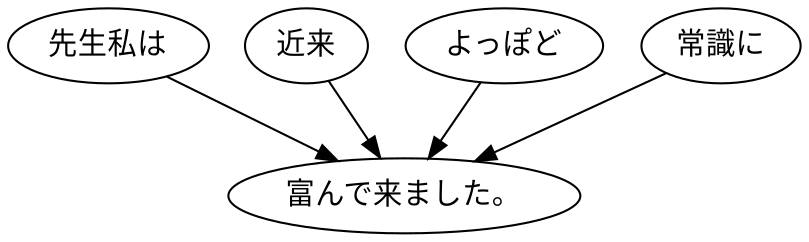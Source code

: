 digraph graph8958 {
	node0 [label="先生私は"];
	node1 [label="近来"];
	node2 [label="よっぽど"];
	node3 [label="常識に"];
	node4 [label="富んで来ました。"];
	node0 -> node4;
	node1 -> node4;
	node2 -> node4;
	node3 -> node4;
}
